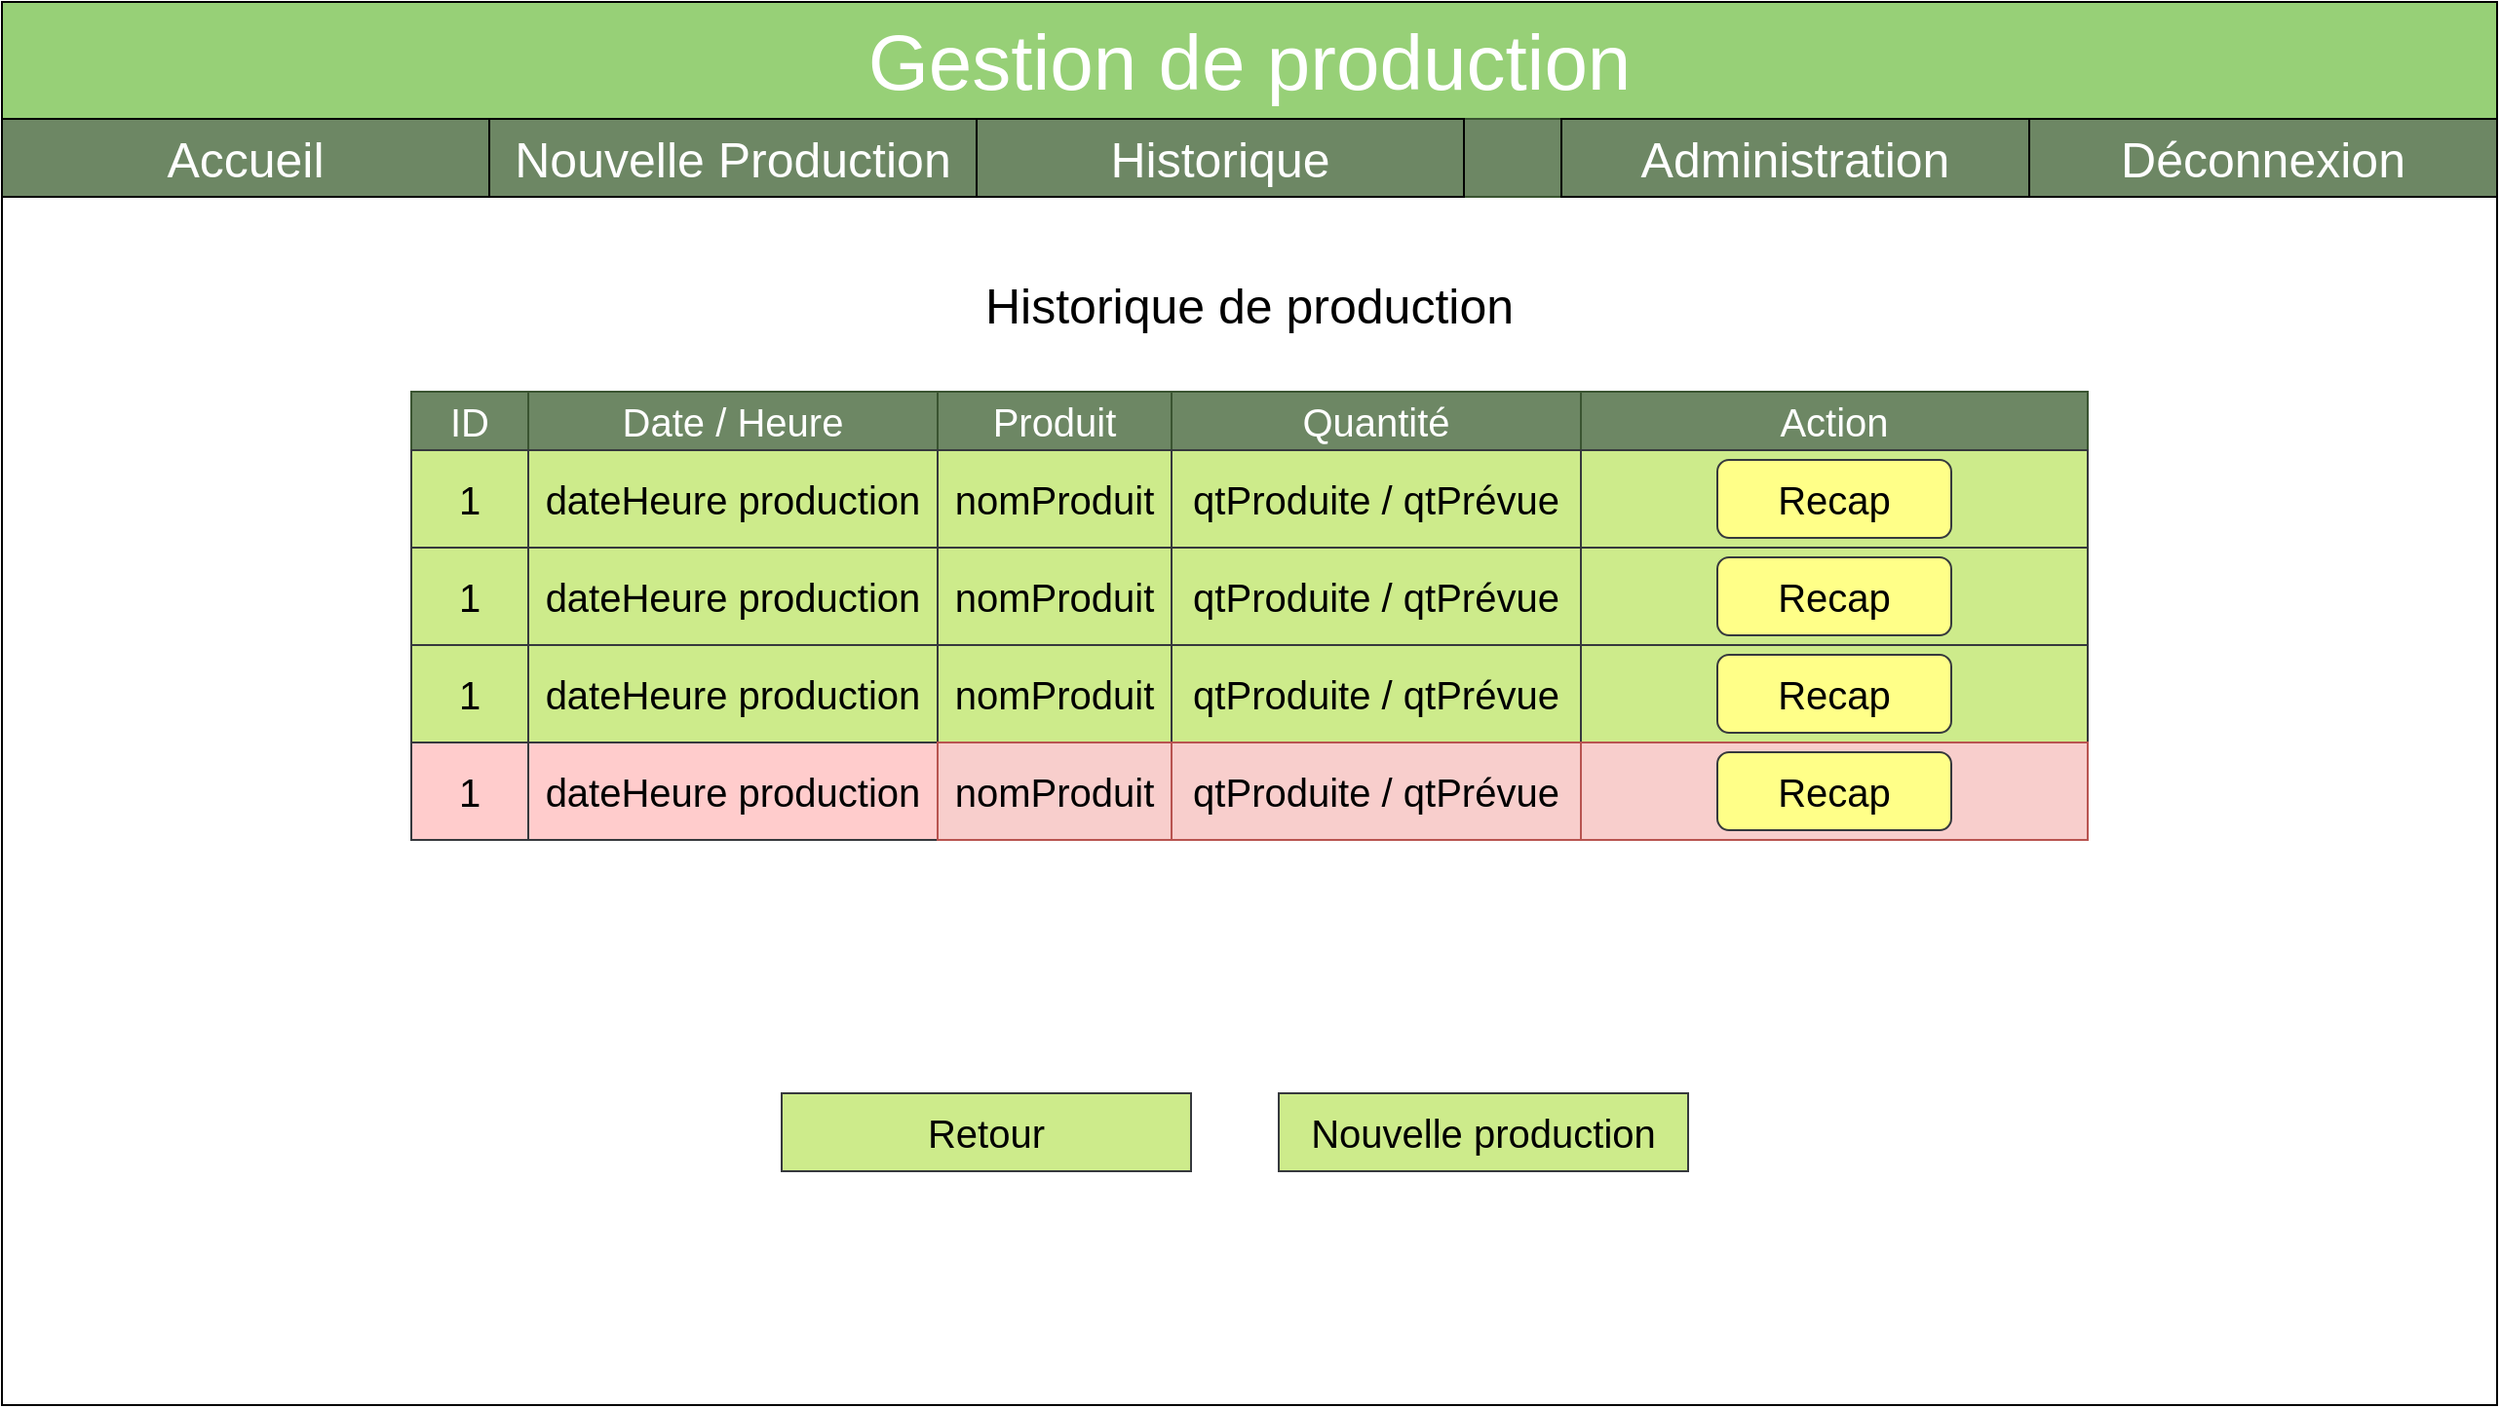 <mxfile version="12.8.1" type="device"><diagram id="IwVkH6hCmdD0iEZ2udth" name="Page-1"><mxGraphModel dx="1422" dy="745" grid="1" gridSize="10" guides="1" tooltips="1" connect="1" arrows="1" fold="1" page="1" pageScale="1" pageWidth="827" pageHeight="1169" math="0" shadow="0"><root><mxCell id="0"/><mxCell id="1" parent="0"/><mxCell id="tJgkIFk71KxfBckFyU92-1" value="" style="rounded=0;whiteSpace=wrap;html=1;" parent="1" vertex="1"><mxGeometry x="190" y="310" width="1280" height="720" as="geometry"/></mxCell><mxCell id="tJgkIFk71KxfBckFyU92-2" value="Historique de production" style="text;html=1;strokeColor=none;fillColor=none;align=center;verticalAlign=middle;whiteSpace=wrap;rounded=0;fontSize=25;" parent="1" vertex="1"><mxGeometry x="525" y="440" width="610" height="50" as="geometry"/></mxCell><mxCell id="tJgkIFk71KxfBckFyU92-4" value="" style="group" parent="1" vertex="1" connectable="0"><mxGeometry x="400" y="510" width="470" height="30" as="geometry"/></mxCell><mxCell id="tJgkIFk71KxfBckFyU92-5" value="Date / Heure" style="rounded=0;whiteSpace=wrap;html=1;strokeColor=#3A5431;fontSize=20;fillColor=#6d8764;fontColor=#ffffff;" parent="tJgkIFk71KxfBckFyU92-4" vertex="1"><mxGeometry x="60" width="210" height="30" as="geometry"/></mxCell><mxCell id="tJgkIFk71KxfBckFyU92-6" value="Produit" style="rounded=0;whiteSpace=wrap;html=1;strokeColor=#3A5431;fontSize=20;fillColor=#6d8764;fontColor=#ffffff;" parent="tJgkIFk71KxfBckFyU92-4" vertex="1"><mxGeometry x="270" width="120" height="30" as="geometry"/></mxCell><mxCell id="tJgkIFk71KxfBckFyU92-7" value="ID" style="rounded=0;whiteSpace=wrap;html=1;strokeColor=#3A5431;fontSize=20;fillColor=#6d8764;fontColor=#ffffff;" parent="tJgkIFk71KxfBckFyU92-4" vertex="1"><mxGeometry width="60" height="30" as="geometry"/></mxCell><mxCell id="tJgkIFk71KxfBckFyU92-13" value="Quantité" style="rounded=0;whiteSpace=wrap;html=1;strokeColor=#3A5431;fontSize=20;fillColor=#6d8764;fontColor=#ffffff;" parent="1" vertex="1"><mxGeometry x="790" y="510" width="210" height="30" as="geometry"/></mxCell><mxCell id="tJgkIFk71KxfBckFyU92-44" value="Retour" style="rounded=0;whiteSpace=wrap;html=1;shadow=0;glass=0;comic=0;fontSize=20;align=center;fillColor=#cdeb8b;strokeColor=#36393d;" parent="1" vertex="1"><mxGeometry x="590" y="870" width="210" height="40" as="geometry"/></mxCell><mxCell id="tJgkIFk71KxfBckFyU92-45" value="Nouvelle production" style="rounded=0;whiteSpace=wrap;html=1;shadow=0;glass=0;comic=0;fontSize=20;align=center;fillColor=#cdeb8b;strokeColor=#36393d;" parent="1" vertex="1"><mxGeometry x="845" y="870" width="210" height="40" as="geometry"/></mxCell><mxCell id="tJgkIFk71KxfBckFyU92-46" value="" style="group;fillColor=#D5E8D4;" parent="1" vertex="1" connectable="0"><mxGeometry x="190" y="310" width="1280" height="100" as="geometry"/></mxCell><mxCell id="tJgkIFk71KxfBckFyU92-47" value="" style="rounded=0;whiteSpace=wrap;html=1;shadow=0;glass=0;comic=0;fontSize=40;align=center;fillColor=#97D077;strokeColor=#000000;" parent="tJgkIFk71KxfBckFyU92-46" vertex="1"><mxGeometry width="1280" height="60" as="geometry"/></mxCell><mxCell id="tJgkIFk71KxfBckFyU92-48" value="Gestion de production" style="text;html=1;align=center;verticalAlign=middle;whiteSpace=wrap;rounded=0;shadow=0;glass=0;comic=0;fontSize=40;labelBackgroundColor=none;labelBorderColor=none;fontStyle=0;fontColor=#FFFFFF;" parent="tJgkIFk71KxfBckFyU92-46" vertex="1"><mxGeometry x="400" y="10" width="480" height="40" as="geometry"/></mxCell><mxCell id="tJgkIFk71KxfBckFyU92-49" value="" style="rounded=0;whiteSpace=wrap;html=1;shadow=0;glass=0;comic=0;fontSize=40;align=center;fillColor=#6d8764;strokeColor=#3A5431;fontColor=#ffffff;" parent="tJgkIFk71KxfBckFyU92-46" vertex="1"><mxGeometry y="60" width="1280" height="40" as="geometry"/></mxCell><mxCell id="tJgkIFk71KxfBckFyU92-50" value="Nouvelle Production" style="text;html=1;strokeColor=#000000;fillColor=none;align=center;verticalAlign=middle;whiteSpace=wrap;rounded=0;fontSize=25;fontColor=#FFFFFF;" parent="tJgkIFk71KxfBckFyU92-46" vertex="1"><mxGeometry x="250" y="60" width="250" height="40" as="geometry"/></mxCell><mxCell id="tJgkIFk71KxfBckFyU92-51" value="Historique&lt;span style=&quot;color: rgba(0 , 0 , 0 , 0) ; font-family: monospace ; font-size: 0px ; white-space: nowrap&quot;&gt;%3CmxGraphModel%3E%3Croot%3E%3CmxCell%20id%3D%220%22%2F%3E%3CmxCell%20id%3D%221%22%20parent%3D%220%22%2F%3E%3CmxCell%20id%3D%222%22%20value%3D%22Nouvelle%20Production%22%20style%3D%22text%3Bhtml%3D1%3BstrokeColor%3Dnone%3BfillColor%3Dnone%3Balign%3Dcenter%3BverticalAlign%3Dmiddle%3BwhiteSpace%3Dwrap%3Brounded%3D0%3BfontSize%3D25%3BfontColor%3D%23FFFFFF%3B%22%20vertex%3D%221%22%20parent%3D%221%22%3E%3CmxGeometry%20x%3D%22200%22%20y%3D%22370%22%20width%3D%22260%22%20height%3D%2240%22%20as%3D%22geometry%22%2F%3E%3C%2FmxCell%3E%3C%2Froot%3E%3C%2FmxGraphModel%3E&lt;/span&gt;" style="text;html=1;strokeColor=#000000;fillColor=none;align=center;verticalAlign=middle;whiteSpace=wrap;rounded=0;fontSize=25;fontColor=#FFFFFF;" parent="tJgkIFk71KxfBckFyU92-46" vertex="1"><mxGeometry x="500" y="60" width="250" height="40" as="geometry"/></mxCell><mxCell id="tJgkIFk71KxfBckFyU92-52" value="Administration" style="text;html=1;strokeColor=#000000;fillColor=none;align=center;verticalAlign=middle;whiteSpace=wrap;rounded=0;fontSize=25;fontColor=#FFFFFF;" parent="tJgkIFk71KxfBckFyU92-46" vertex="1"><mxGeometry x="800" y="60" width="240" height="40" as="geometry"/></mxCell><mxCell id="tJgkIFk71KxfBckFyU92-53" value="Déconnexion" style="text;html=1;strokeColor=#000000;fillColor=none;align=center;verticalAlign=middle;whiteSpace=wrap;rounded=0;fontSize=25;fontColor=#FFFFFF;" parent="tJgkIFk71KxfBckFyU92-46" vertex="1"><mxGeometry x="1040" y="60" width="240" height="40" as="geometry"/></mxCell><mxCell id="tJgkIFk71KxfBckFyU92-54" value="Accueil" style="text;html=1;strokeColor=#000000;fillColor=none;align=center;verticalAlign=middle;whiteSpace=wrap;rounded=0;fontSize=25;fontColor=#FFFFFF;" parent="tJgkIFk71KxfBckFyU92-46" vertex="1"><mxGeometry y="60" width="250" height="40" as="geometry"/></mxCell><mxCell id="92MnSo5Q7ELkpEh8QFCy-2" value="Action" style="rounded=0;whiteSpace=wrap;html=1;strokeColor=#3A5431;fontSize=20;fillColor=#6d8764;fontColor=#ffffff;" vertex="1" parent="1"><mxGeometry x="1000" y="510" width="260" height="30" as="geometry"/></mxCell><mxCell id="92MnSo5Q7ELkpEh8QFCy-11" value="" style="group" vertex="1" connectable="0" parent="1"><mxGeometry x="400" y="540" width="860" height="50" as="geometry"/></mxCell><mxCell id="tJgkIFk71KxfBckFyU92-8" value="" style="group" parent="92MnSo5Q7ELkpEh8QFCy-11" vertex="1" connectable="0"><mxGeometry width="600" height="50" as="geometry"/></mxCell><mxCell id="tJgkIFk71KxfBckFyU92-9" value="dateHeure production" style="rounded=0;whiteSpace=wrap;html=1;strokeColor=#36393d;fontSize=20;fillColor=#cdeb8b;" parent="tJgkIFk71KxfBckFyU92-8" vertex="1"><mxGeometry x="60" width="210" height="50" as="geometry"/></mxCell><mxCell id="tJgkIFk71KxfBckFyU92-10" value="nomProduit" style="rounded=0;whiteSpace=wrap;html=1;strokeColor=#36393d;fontSize=20;fillColor=#cdeb8b;" parent="tJgkIFk71KxfBckFyU92-8" vertex="1"><mxGeometry x="270" width="120" height="50" as="geometry"/></mxCell><mxCell id="tJgkIFk71KxfBckFyU92-11" value="qtProduite / qtPrévue" style="rounded=0;whiteSpace=wrap;html=1;strokeColor=#36393d;fontSize=20;fillColor=#cdeb8b;" parent="tJgkIFk71KxfBckFyU92-8" vertex="1"><mxGeometry x="390" width="210" height="50" as="geometry"/></mxCell><mxCell id="tJgkIFk71KxfBckFyU92-12" value="1" style="rounded=0;whiteSpace=wrap;html=1;strokeColor=#36393d;fontSize=20;fillColor=#cdeb8b;" parent="tJgkIFk71KxfBckFyU92-8" vertex="1"><mxGeometry width="60" height="50" as="geometry"/></mxCell><mxCell id="92MnSo5Q7ELkpEh8QFCy-8" value="" style="rounded=0;whiteSpace=wrap;html=1;strokeColor=#36393d;fontSize=20;fillColor=#cdeb8b;" vertex="1" parent="92MnSo5Q7ELkpEh8QFCy-11"><mxGeometry x="600" width="260" height="50" as="geometry"/></mxCell><mxCell id="92MnSo5Q7ELkpEh8QFCy-9" value="Recap" style="rounded=1;whiteSpace=wrap;html=1;fillColor=#ffff88;fontSize=20;strokeColor=#36393d;" vertex="1" parent="92MnSo5Q7ELkpEh8QFCy-11"><mxGeometry x="670" y="5" width="120" height="40" as="geometry"/></mxCell><mxCell id="92MnSo5Q7ELkpEh8QFCy-12" value="" style="group" vertex="1" connectable="0" parent="1"><mxGeometry x="400" y="590" width="860" height="50" as="geometry"/></mxCell><mxCell id="92MnSo5Q7ELkpEh8QFCy-13" value="" style="group" vertex="1" connectable="0" parent="92MnSo5Q7ELkpEh8QFCy-12"><mxGeometry width="600" height="50" as="geometry"/></mxCell><mxCell id="92MnSo5Q7ELkpEh8QFCy-14" value="dateHeure production" style="rounded=0;whiteSpace=wrap;html=1;strokeColor=#36393d;fontSize=20;fillColor=#cdeb8b;" vertex="1" parent="92MnSo5Q7ELkpEh8QFCy-13"><mxGeometry x="60" width="210" height="50" as="geometry"/></mxCell><mxCell id="92MnSo5Q7ELkpEh8QFCy-15" value="nomProduit" style="rounded=0;whiteSpace=wrap;html=1;strokeColor=#36393d;fontSize=20;fillColor=#cdeb8b;" vertex="1" parent="92MnSo5Q7ELkpEh8QFCy-13"><mxGeometry x="270" width="120" height="50" as="geometry"/></mxCell><mxCell id="92MnSo5Q7ELkpEh8QFCy-16" value="qtProduite / qtPrévue" style="rounded=0;whiteSpace=wrap;html=1;strokeColor=#36393d;fontSize=20;fillColor=#cdeb8b;" vertex="1" parent="92MnSo5Q7ELkpEh8QFCy-13"><mxGeometry x="390" width="210" height="50" as="geometry"/></mxCell><mxCell id="92MnSo5Q7ELkpEh8QFCy-17" value="1" style="rounded=0;whiteSpace=wrap;html=1;strokeColor=#36393d;fontSize=20;fillColor=#cdeb8b;" vertex="1" parent="92MnSo5Q7ELkpEh8QFCy-13"><mxGeometry width="60" height="50" as="geometry"/></mxCell><mxCell id="92MnSo5Q7ELkpEh8QFCy-18" value="" style="rounded=0;whiteSpace=wrap;html=1;strokeColor=#36393d;fontSize=20;fillColor=#cdeb8b;" vertex="1" parent="92MnSo5Q7ELkpEh8QFCy-12"><mxGeometry x="600" width="260" height="50" as="geometry"/></mxCell><mxCell id="92MnSo5Q7ELkpEh8QFCy-19" value="Recap" style="rounded=1;whiteSpace=wrap;html=1;fillColor=#ffff88;fontSize=20;strokeColor=#36393d;" vertex="1" parent="92MnSo5Q7ELkpEh8QFCy-12"><mxGeometry x="670" y="5" width="120" height="40" as="geometry"/></mxCell><mxCell id="92MnSo5Q7ELkpEh8QFCy-20" value="" style="group" vertex="1" connectable="0" parent="1"><mxGeometry x="400" y="640" width="860" height="50" as="geometry"/></mxCell><mxCell id="92MnSo5Q7ELkpEh8QFCy-21" value="" style="group" vertex="1" connectable="0" parent="92MnSo5Q7ELkpEh8QFCy-20"><mxGeometry width="600" height="50" as="geometry"/></mxCell><mxCell id="92MnSo5Q7ELkpEh8QFCy-22" value="dateHeure production" style="rounded=0;whiteSpace=wrap;html=1;strokeColor=#36393d;fontSize=20;fillColor=#cdeb8b;" vertex="1" parent="92MnSo5Q7ELkpEh8QFCy-21"><mxGeometry x="60" width="210" height="50" as="geometry"/></mxCell><mxCell id="92MnSo5Q7ELkpEh8QFCy-23" value="nomProduit" style="rounded=0;whiteSpace=wrap;html=1;strokeColor=#36393d;fontSize=20;fillColor=#cdeb8b;" vertex="1" parent="92MnSo5Q7ELkpEh8QFCy-21"><mxGeometry x="270" width="120" height="50" as="geometry"/></mxCell><mxCell id="92MnSo5Q7ELkpEh8QFCy-24" value="qtProduite / qtPrévue" style="rounded=0;whiteSpace=wrap;html=1;strokeColor=#36393d;fontSize=20;fillColor=#cdeb8b;" vertex="1" parent="92MnSo5Q7ELkpEh8QFCy-21"><mxGeometry x="390" width="210" height="50" as="geometry"/></mxCell><mxCell id="92MnSo5Q7ELkpEh8QFCy-25" value="1" style="rounded=0;whiteSpace=wrap;html=1;strokeColor=#36393d;fontSize=20;fillColor=#cdeb8b;" vertex="1" parent="92MnSo5Q7ELkpEh8QFCy-21"><mxGeometry width="60" height="50" as="geometry"/></mxCell><mxCell id="92MnSo5Q7ELkpEh8QFCy-26" value="" style="rounded=0;whiteSpace=wrap;html=1;strokeColor=#36393d;fontSize=20;fillColor=#cdeb8b;" vertex="1" parent="92MnSo5Q7ELkpEh8QFCy-20"><mxGeometry x="600" width="260" height="50" as="geometry"/></mxCell><mxCell id="92MnSo5Q7ELkpEh8QFCy-27" value="Recap" style="rounded=1;whiteSpace=wrap;html=1;fillColor=#ffff88;fontSize=20;strokeColor=#36393d;" vertex="1" parent="92MnSo5Q7ELkpEh8QFCy-20"><mxGeometry x="670" y="5" width="120" height="40" as="geometry"/></mxCell><mxCell id="92MnSo5Q7ELkpEh8QFCy-28" value="" style="group;fillColor=#f8cecc;strokeColor=#b85450;" vertex="1" connectable="0" parent="1"><mxGeometry x="400" y="690" width="860" height="50" as="geometry"/></mxCell><mxCell id="92MnSo5Q7ELkpEh8QFCy-29" value="" style="group;fillColor=#f8cecc;strokeColor=#b85450;" vertex="1" connectable="0" parent="92MnSo5Q7ELkpEh8QFCy-28"><mxGeometry width="600" height="50" as="geometry"/></mxCell><mxCell id="92MnSo5Q7ELkpEh8QFCy-30" value="dateHeure production" style="rounded=0;whiteSpace=wrap;html=1;strokeColor=#36393d;fontSize=20;fillColor=#ffcccc;" vertex="1" parent="92MnSo5Q7ELkpEh8QFCy-29"><mxGeometry x="60" width="210" height="50" as="geometry"/></mxCell><mxCell id="92MnSo5Q7ELkpEh8QFCy-31" value="nomProduit" style="rounded=0;whiteSpace=wrap;html=1;strokeColor=#b85450;fontSize=20;fillColor=#f8cecc;" vertex="1" parent="92MnSo5Q7ELkpEh8QFCy-29"><mxGeometry x="270" width="120" height="50" as="geometry"/></mxCell><mxCell id="92MnSo5Q7ELkpEh8QFCy-32" value="qtProduite / qtPrévue" style="rounded=0;whiteSpace=wrap;html=1;strokeColor=#b85450;fontSize=20;fillColor=#f8cecc;" vertex="1" parent="92MnSo5Q7ELkpEh8QFCy-29"><mxGeometry x="390" width="210" height="50" as="geometry"/></mxCell><mxCell id="92MnSo5Q7ELkpEh8QFCy-33" value="1" style="rounded=0;whiteSpace=wrap;html=1;strokeColor=#36393d;fontSize=20;fillColor=#ffcccc;" vertex="1" parent="92MnSo5Q7ELkpEh8QFCy-29"><mxGeometry width="60" height="50" as="geometry"/></mxCell><mxCell id="92MnSo5Q7ELkpEh8QFCy-34" value="" style="rounded=0;whiteSpace=wrap;html=1;strokeColor=#b85450;fontSize=20;fillColor=#f8cecc;" vertex="1" parent="92MnSo5Q7ELkpEh8QFCy-28"><mxGeometry x="600" width="260" height="50" as="geometry"/></mxCell><mxCell id="92MnSo5Q7ELkpEh8QFCy-35" value="Recap" style="rounded=1;whiteSpace=wrap;html=1;fillColor=#ffff88;fontSize=20;strokeColor=#36393d;" vertex="1" parent="92MnSo5Q7ELkpEh8QFCy-28"><mxGeometry x="670" y="5" width="120" height="40" as="geometry"/></mxCell></root></mxGraphModel></diagram></mxfile>